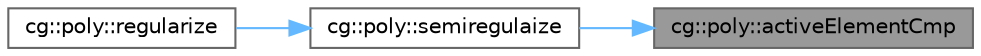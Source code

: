 digraph "cg::poly::activeElementCmp"
{
 // LATEX_PDF_SIZE
  bgcolor="transparent";
  edge [fontname=Helvetica,fontsize=10,labelfontname=Helvetica,labelfontsize=10];
  node [fontname=Helvetica,fontsize=10,shape=box,height=0.2,width=0.4];
  rankdir="RL";
  Node1 [id="Node000001",label="cg::poly::activeElementCmp",height=0.2,width=0.4,color="gray40", fillcolor="grey60", style="filled", fontcolor="black",tooltip=" "];
  Node1 -> Node2 [id="edge1_Node000001_Node000002",dir="back",color="steelblue1",style="solid",tooltip=" "];
  Node2 [id="Node000002",label="cg::poly::semiregulaize",height=0.2,width=0.4,color="grey40", fillcolor="white", style="filled",URL="$namespacecg_1_1poly.html#a117aed378691a9a9d4a1c10dc4ecd87f",tooltip=" "];
  Node2 -> Node3 [id="edge2_Node000002_Node000003",dir="back",color="steelblue1",style="solid",tooltip=" "];
  Node3 [id="Node000003",label="cg::poly::regularize",height=0.2,width=0.4,color="grey40", fillcolor="white", style="filled",URL="$namespacecg_1_1poly.html#a7604cbdd72727e05263672997b7ca5bc",tooltip=" "];
}
